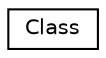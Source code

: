 digraph "Graphical Class Hierarchy"
{
  edge [fontname="Helvetica",fontsize="10",labelfontname="Helvetica",labelfontsize="10"];
  node [fontname="Helvetica",fontsize="10",shape=record];
  rankdir="LR";
  Node0 [label="Class",height=0.2,width=0.4,color="black", fillcolor="white", style="filled",URL="$class_class.html"];
}
